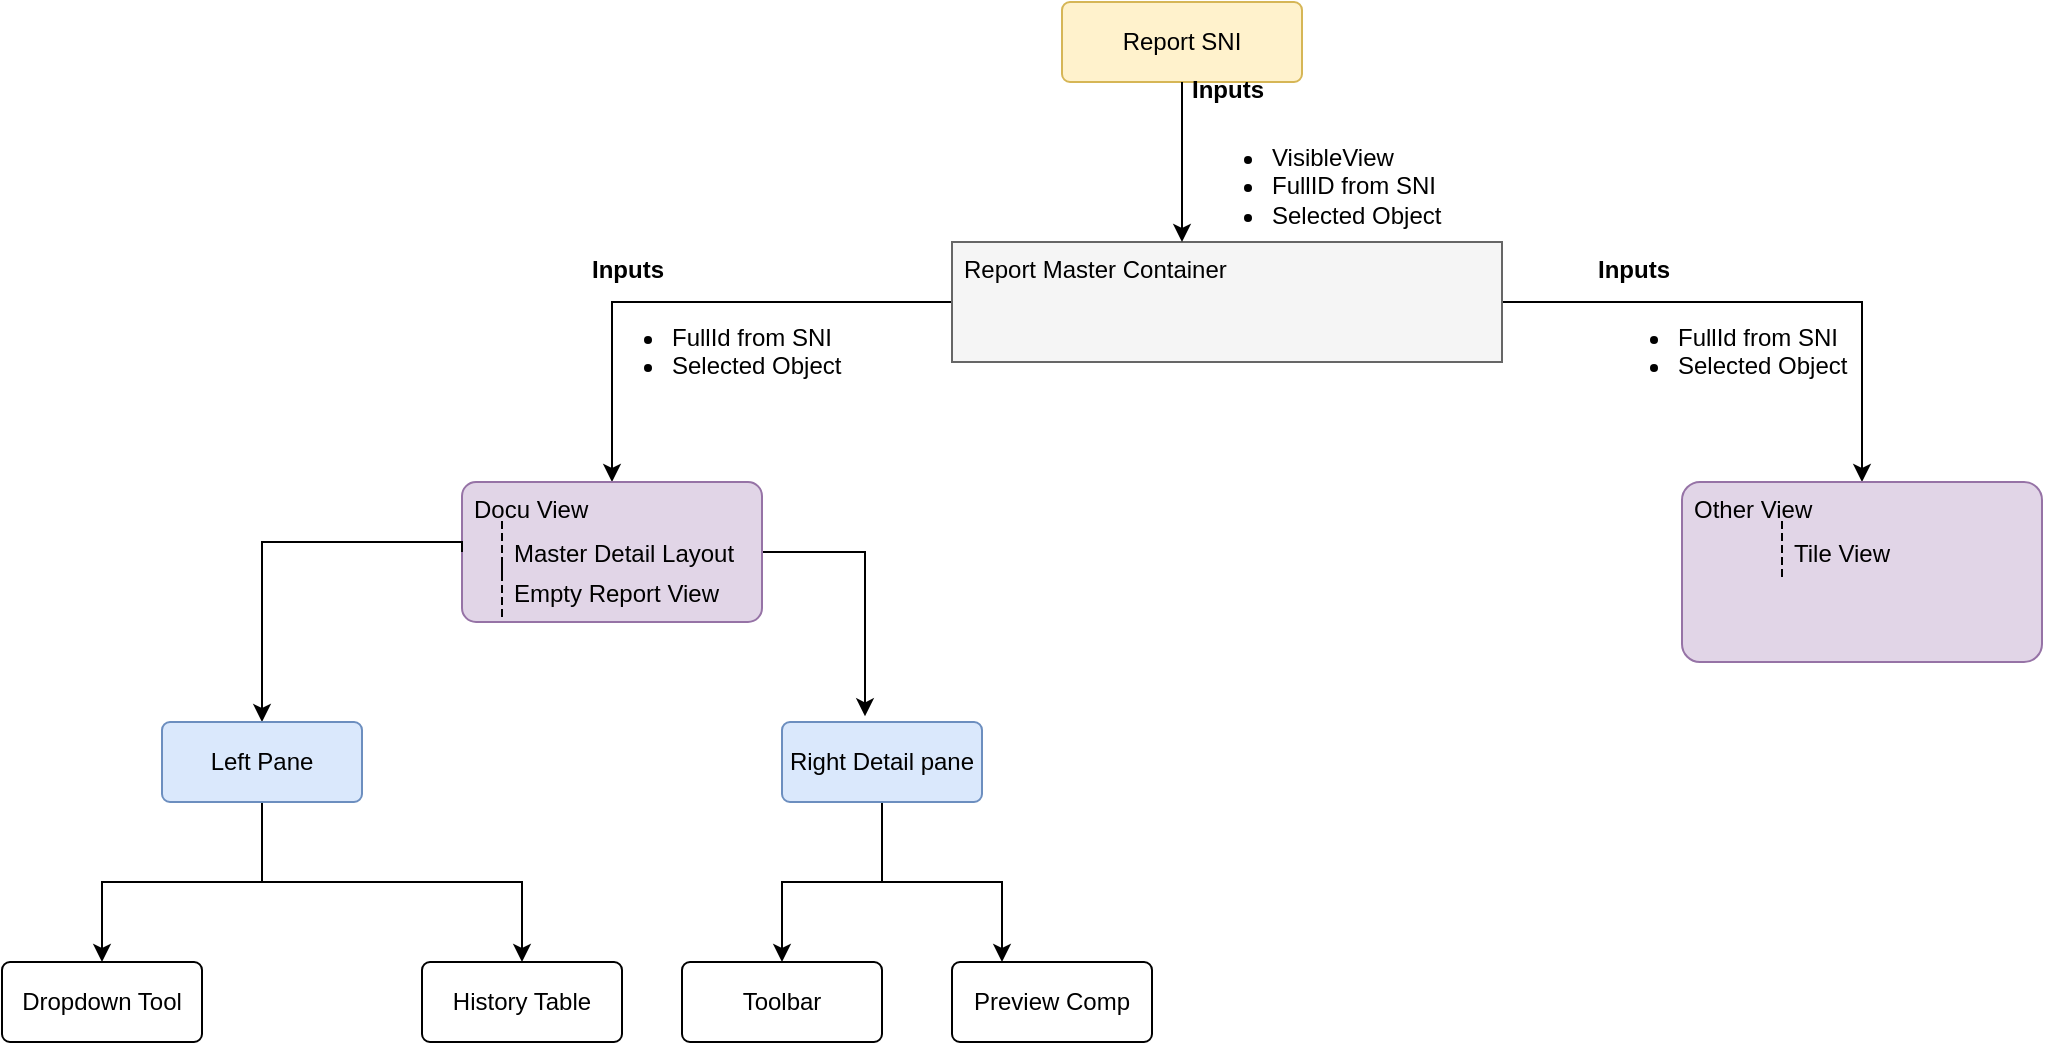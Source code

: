 <mxfile version="18.0.4" type="device" pages="4"><diagram id="CM3DtAsVutFc6h6Cy6Cm" name="ReportViewer"><mxGraphModel dx="2130" dy="625" grid="1" gridSize="10" guides="1" tooltips="1" connect="1" arrows="1" fold="1" page="1" pageScale="1" pageWidth="850" pageHeight="1100" math="0" shadow="0"><root><mxCell id="0"/><mxCell id="1" parent="0"/><mxCell id="-RztlH06AgpvRwW1JHgF-2" value="Report SNI" style="rounded=1;arcSize=10;whiteSpace=wrap;html=1;align=center;fillColor=#fff2cc;strokeColor=#d6b656;" parent="1" vertex="1"><mxGeometry x="-30" y="10" width="120" height="40" as="geometry"/></mxCell><mxCell id="-RztlH06AgpvRwW1JHgF-29" value="" style="edgeStyle=orthogonalEdgeStyle;rounded=0;orthogonalLoop=1;jettySize=auto;html=1;" parent="1" source="-RztlH06AgpvRwW1JHgF-3" target="-RztlH06AgpvRwW1JHgF-7" edge="1"><mxGeometry relative="1" as="geometry"><mxPoint x="52.5" y="270" as="targetPoint"/></mxGeometry></mxCell><mxCell id="-RztlH06AgpvRwW1JHgF-30" style="edgeStyle=orthogonalEdgeStyle;rounded=0;orthogonalLoop=1;jettySize=auto;html=1;entryX=0.5;entryY=0;entryDx=0;entryDy=0;" parent="1" source="-RztlH06AgpvRwW1JHgF-3" target="-RztlH06AgpvRwW1JHgF-17" edge="1"><mxGeometry relative="1" as="geometry"/></mxCell><mxCell id="-RztlH06AgpvRwW1JHgF-3" value="" style="whiteSpace=wrap;html=1;align=left;fillColor=#f5f5f5;fontColor=#333333;strokeColor=#666666;" parent="1" vertex="1"><mxGeometry x="-85" y="130" width="275" height="60" as="geometry"/></mxCell><mxCell id="-RztlH06AgpvRwW1JHgF-4" value="Report Master Container" style="text;strokeColor=none;fillColor=none;spacingLeft=4;spacingRight=4;overflow=hidden;rotatable=0;points=[[0,0.5],[1,0.5]];portConstraint=eastwest;fontSize=12;" parent="1" vertex="1"><mxGeometry x="-85" y="130" width="145" height="30" as="geometry"/></mxCell><mxCell id="-RztlH06AgpvRwW1JHgF-32" style="edgeStyle=orthogonalEdgeStyle;rounded=0;orthogonalLoop=1;jettySize=auto;html=1;entryX=0.415;entryY=-0.071;entryDx=0;entryDy=0;entryPerimeter=0;" parent="1" source="-RztlH06AgpvRwW1JHgF-7" target="-RztlH06AgpvRwW1JHgF-12" edge="1"><mxGeometry relative="1" as="geometry"/></mxCell><mxCell id="-RztlH06AgpvRwW1JHgF-7" value="" style="rounded=1;arcSize=10;whiteSpace=wrap;html=1;align=center;fillColor=#e1d5e7;strokeColor=#9673a6;" parent="1" vertex="1"><mxGeometry x="-330" y="250" width="150" height="70" as="geometry"/></mxCell><mxCell id="-RztlH06AgpvRwW1JHgF-31" style="edgeStyle=orthogonalEdgeStyle;rounded=0;orthogonalLoop=1;jettySize=auto;html=1;entryX=0.5;entryY=0;entryDx=0;entryDy=0;" parent="1" target="-RztlH06AgpvRwW1JHgF-11" edge="1"><mxGeometry relative="1" as="geometry"><mxPoint x="-330" y="285" as="sourcePoint"/><Array as="points"><mxPoint x="-330" y="280"/><mxPoint x="-430" y="280"/></Array></mxGeometry></mxCell><mxCell id="-RztlH06AgpvRwW1JHgF-8" value="Master Detail Layout" style="shape=partialRectangle;fillColor=none;align=left;verticalAlign=middle;strokeColor=none;spacingLeft=34;rotatable=0;points=[[0,0.5],[1,0.5]];portConstraint=eastwest;dropTarget=0;" parent="1" vertex="1"><mxGeometry x="-340" y="270" width="90" height="30" as="geometry"/></mxCell><mxCell id="-RztlH06AgpvRwW1JHgF-9" value="" style="shape=partialRectangle;top=0;left=0;bottom=0;fillColor=none;stokeWidth=1;dashed=1;align=left;verticalAlign=middle;spacingLeft=4;spacingRight=4;overflow=hidden;rotatable=0;points=[];portConstraint=eastwest;part=1;" parent="-RztlH06AgpvRwW1JHgF-8" vertex="1" connectable="0"><mxGeometry width="30" height="30" as="geometry"/></mxCell><mxCell id="-RztlH06AgpvRwW1JHgF-10" value="Docu View" style="text;strokeColor=none;fillColor=none;spacingLeft=4;spacingRight=4;overflow=hidden;rotatable=0;points=[[0,0.5],[1,0.5]];portConstraint=eastwest;fontSize=12;" parent="1" vertex="1"><mxGeometry x="-330" y="250" width="80" height="30" as="geometry"/></mxCell><mxCell id="-RztlH06AgpvRwW1JHgF-35" value="" style="edgeStyle=orthogonalEdgeStyle;rounded=0;orthogonalLoop=1;jettySize=auto;html=1;" parent="1" source="-RztlH06AgpvRwW1JHgF-11" target="-RztlH06AgpvRwW1JHgF-13" edge="1"><mxGeometry relative="1" as="geometry"/></mxCell><mxCell id="-RztlH06AgpvRwW1JHgF-36" style="edgeStyle=orthogonalEdgeStyle;rounded=0;orthogonalLoop=1;jettySize=auto;html=1;entryX=0.5;entryY=0;entryDx=0;entryDy=0;" parent="1" target="-RztlH06AgpvRwW1JHgF-14" edge="1"><mxGeometry relative="1" as="geometry"><mxPoint x="-430" y="410" as="sourcePoint"/><Array as="points"><mxPoint x="-430" y="450"/><mxPoint x="-300" y="450"/></Array></mxGeometry></mxCell><mxCell id="-RztlH06AgpvRwW1JHgF-11" value="Left Pane" style="rounded=1;arcSize=10;whiteSpace=wrap;html=1;align=center;fillColor=#dae8fc;strokeColor=#6c8ebf;" parent="1" vertex="1"><mxGeometry x="-480" y="370" width="100" height="40" as="geometry"/></mxCell><mxCell id="-RztlH06AgpvRwW1JHgF-33" style="edgeStyle=orthogonalEdgeStyle;rounded=0;orthogonalLoop=1;jettySize=auto;html=1;entryX=0.5;entryY=0;entryDx=0;entryDy=0;" parent="1" source="-RztlH06AgpvRwW1JHgF-12" target="-RztlH06AgpvRwW1JHgF-15" edge="1"><mxGeometry relative="1" as="geometry"/></mxCell><mxCell id="-RztlH06AgpvRwW1JHgF-34" style="edgeStyle=orthogonalEdgeStyle;rounded=0;orthogonalLoop=1;jettySize=auto;html=1;entryX=0.25;entryY=0;entryDx=0;entryDy=0;" parent="1" source="-RztlH06AgpvRwW1JHgF-12" target="-RztlH06AgpvRwW1JHgF-16" edge="1"><mxGeometry relative="1" as="geometry"/></mxCell><mxCell id="-RztlH06AgpvRwW1JHgF-12" value="Right Detail pane" style="rounded=1;arcSize=10;whiteSpace=wrap;html=1;align=center;fillColor=#dae8fc;strokeColor=#6c8ebf;" parent="1" vertex="1"><mxGeometry x="-170" y="370" width="100" height="40" as="geometry"/></mxCell><mxCell id="-RztlH06AgpvRwW1JHgF-13" value="Dropdown Tool" style="rounded=1;arcSize=10;whiteSpace=wrap;html=1;align=center;" parent="1" vertex="1"><mxGeometry x="-560" y="490" width="100" height="40" as="geometry"/></mxCell><mxCell id="-RztlH06AgpvRwW1JHgF-14" value="History Table" style="rounded=1;arcSize=10;whiteSpace=wrap;html=1;align=center;" parent="1" vertex="1"><mxGeometry x="-350" y="490" width="100" height="40" as="geometry"/></mxCell><mxCell id="-RztlH06AgpvRwW1JHgF-15" value="Toolbar" style="rounded=1;arcSize=10;whiteSpace=wrap;html=1;align=center;" parent="1" vertex="1"><mxGeometry x="-220" y="490" width="100" height="40" as="geometry"/></mxCell><mxCell id="-RztlH06AgpvRwW1JHgF-16" value="Preview Comp" style="rounded=1;arcSize=10;whiteSpace=wrap;html=1;align=center;" parent="1" vertex="1"><mxGeometry x="-85" y="490" width="100" height="40" as="geometry"/></mxCell><mxCell id="-RztlH06AgpvRwW1JHgF-17" value="" style="rounded=1;arcSize=10;whiteSpace=wrap;html=1;align=center;fillColor=#e1d5e7;strokeColor=#9673a6;" parent="1" vertex="1"><mxGeometry x="280" y="250" width="180" height="90" as="geometry"/></mxCell><mxCell id="-RztlH06AgpvRwW1JHgF-20" value="Tile View" style="shape=partialRectangle;fillColor=none;align=left;verticalAlign=middle;strokeColor=none;spacingLeft=34;rotatable=0;points=[[0,0.5],[1,0.5]];portConstraint=eastwest;dropTarget=0;" parent="1" vertex="1"><mxGeometry x="300" y="270" width="90" height="30" as="geometry"/></mxCell><mxCell id="-RztlH06AgpvRwW1JHgF-21" value="" style="shape=partialRectangle;top=0;left=0;bottom=0;fillColor=none;stokeWidth=1;dashed=1;align=left;verticalAlign=middle;spacingLeft=4;spacingRight=4;overflow=hidden;rotatable=0;points=[];portConstraint=eastwest;part=1;" parent="-RztlH06AgpvRwW1JHgF-20" vertex="1" connectable="0"><mxGeometry width="30" height="30" as="geometry"/></mxCell><mxCell id="-RztlH06AgpvRwW1JHgF-22" value="Empty Report View" style="shape=partialRectangle;fillColor=none;align=left;verticalAlign=middle;strokeColor=none;spacingLeft=34;rotatable=0;points=[[0,0.5],[1,0.5]];portConstraint=eastwest;dropTarget=0;" parent="1" vertex="1"><mxGeometry x="-340" y="290" width="90" height="30" as="geometry"/></mxCell><mxCell id="-RztlH06AgpvRwW1JHgF-23" value="" style="shape=partialRectangle;top=0;left=0;bottom=0;fillColor=none;stokeWidth=1;dashed=1;align=left;verticalAlign=middle;spacingLeft=4;spacingRight=4;overflow=hidden;rotatable=0;points=[];portConstraint=eastwest;part=1;" parent="-RztlH06AgpvRwW1JHgF-22" vertex="1" connectable="0"><mxGeometry width="30" height="30" as="geometry"/></mxCell><mxCell id="-RztlH06AgpvRwW1JHgF-24" value="Other View" style="text;strokeColor=none;fillColor=none;spacingLeft=4;spacingRight=4;overflow=hidden;rotatable=0;points=[[0,0.5],[1,0.5]];portConstraint=eastwest;fontSize=12;" parent="1" vertex="1"><mxGeometry x="280" y="250" width="80" height="30" as="geometry"/></mxCell><mxCell id="-RztlH06AgpvRwW1JHgF-25" value="" style="endArrow=classic;html=1;rounded=0;exitX=0.5;exitY=1;exitDx=0;exitDy=0;" parent="1" source="-RztlH06AgpvRwW1JHgF-2" edge="1"><mxGeometry width="50" height="50" relative="1" as="geometry"><mxPoint x="40" y="280" as="sourcePoint"/><mxPoint x="30" y="130" as="targetPoint"/></mxGeometry></mxCell><mxCell id="KYyvasNoC4aO1lqfeyYI-1" value="&lt;h1&gt;&lt;font style=&quot;font-size: 12px&quot;&gt;Inputs&lt;/font&gt;&lt;/h1&gt;&lt;p&gt;&lt;/p&gt;&lt;ul&gt;&lt;li&gt;&lt;font style=&quot;font-size: 12px&quot;&gt;FullId from SNI&lt;/font&gt;&lt;/li&gt;&lt;li&gt;&lt;font style=&quot;font-size: 12px&quot;&gt;Selected Object&lt;/font&gt;&lt;/li&gt;&lt;/ul&gt;&lt;p&gt;&lt;/p&gt;" style="text;html=1;strokeColor=none;fillColor=none;spacing=5;spacingTop=-20;whiteSpace=wrap;overflow=hidden;rounded=0;" parent="1" vertex="1"><mxGeometry x="232.5" y="120" width="175" height="80" as="geometry"/></mxCell><mxCell id="KYyvasNoC4aO1lqfeyYI-2" value="&lt;h1&gt;&lt;font style=&quot;font-size: 12px&quot;&gt;Inputs&lt;/font&gt;&lt;/h1&gt;&lt;p&gt;&lt;/p&gt;&lt;ul&gt;&lt;li&gt;VisibleView&lt;/li&gt;&lt;li&gt;FullID from SNI&lt;/li&gt;&lt;li&gt;&lt;font style=&quot;font-size: 12px&quot;&gt;Selected Object&lt;/font&gt;&lt;/li&gt;&lt;/ul&gt;&lt;p&gt;&lt;/p&gt;" style="text;html=1;strokeColor=none;fillColor=none;spacing=5;spacingTop=-20;whiteSpace=wrap;overflow=hidden;rounded=0;" parent="1" vertex="1"><mxGeometry x="30" y="30" width="170" height="110" as="geometry"/></mxCell><mxCell id="KYyvasNoC4aO1lqfeyYI-3" value="&lt;h1&gt;&lt;font style=&quot;font-size: 12px&quot;&gt;Inputs&lt;/font&gt;&lt;/h1&gt;&lt;p&gt;&lt;/p&gt;&lt;ul&gt;&lt;li&gt;&lt;font style=&quot;font-size: 12px&quot;&gt;FullId from SNI&lt;/font&gt;&lt;/li&gt;&lt;li&gt;&lt;font style=&quot;font-size: 12px&quot;&gt;Selected Object&lt;/font&gt;&lt;/li&gt;&lt;/ul&gt;&lt;p&gt;&lt;/p&gt;" style="text;html=1;strokeColor=none;fillColor=none;spacing=5;spacingTop=-20;whiteSpace=wrap;overflow=hidden;rounded=0;" parent="1" vertex="1"><mxGeometry x="-270" y="120" width="175" height="80" as="geometry"/></mxCell></root></mxGraphModel></diagram><diagram id="NtsYjaGJoxlNW6HMteC_" name="ClassDiagrams"><mxGraphModel dx="1280" dy="625" grid="1" gridSize="10" guides="1" tooltips="1" connect="1" arrows="1" fold="1" page="1" pageScale="1" pageWidth="850" pageHeight="1100" math="0" shadow="0"><root><mxCell id="0"/><mxCell id="1" parent="0"/><mxCell id="6PNHAjvzf77EVVrpmqC6-1" value="ReportSNI" style="swimlane;fontStyle=1;align=center;verticalAlign=top;childLayout=stackLayout;horizontal=1;startSize=26;horizontalStack=0;resizeParent=1;resizeParentMax=0;resizeLast=0;collapsible=1;marginBottom=0;" parent="1" vertex="1"><mxGeometry x="10" y="30" width="390" height="200" as="geometry"><mxRectangle x="10" y="30" width="90" height="26" as="alternateBounds"/></mxGeometry></mxCell><mxCell id="_wXNHLL4n6p9E743b7Cp-2" value="+ visibleView: enum&#10;+ selectedObject: BrowserObject&#10;+ isReportDefault:boolean&#10;+ reportDefinitionId: string&#10;" style="text;strokeColor=none;fillColor=none;align=left;verticalAlign=top;spacingLeft=4;spacingRight=4;overflow=hidden;rotatable=0;points=[[0,0.5],[1,0.5]];portConstraint=eastwest;" parent="6PNHAjvzf77EVVrpmqC6-1" vertex="1"><mxGeometry y="26" width="390" height="104" as="geometry"/></mxCell><mxCell id="6PNHAjvzf77EVVrpmqC6-3" value="" style="line;strokeWidth=1;fillColor=none;align=left;verticalAlign=middle;spacingTop=-1;spacingLeft=3;spacingRight=3;rotatable=0;labelPosition=right;points=[];portConstraint=eastwest;" parent="6PNHAjvzf77EVVrpmqC6-1" vertex="1"><mxGeometry y="130" width="390" height="10" as="geometry"/></mxCell><mxCell id="6PNHAjvzf77EVVrpmqC6-4" value="+ private createTiles(message: any)&#10;+ private processRequest(messageData: GmsMessageData)&#10;+ &#10;" style="text;strokeColor=none;fillColor=none;align=left;verticalAlign=top;spacingLeft=4;spacingRight=4;overflow=hidden;rotatable=0;points=[[0,0.5],[1,0.5]];portConstraint=eastwest;" parent="6PNHAjvzf77EVVrpmqC6-1" vertex="1"><mxGeometry y="140" width="390" height="60" as="geometry"/></mxCell><mxCell id="6PNHAjvzf77EVVrpmqC6-5" value="ReportContainer" style="swimlane;fontStyle=1;align=center;verticalAlign=top;childLayout=stackLayout;horizontal=1;startSize=26;horizontalStack=0;resizeParent=1;resizeParentMax=0;resizeLast=0;collapsible=1;marginBottom=0;" parent="1" vertex="1"><mxGeometry x="470" y="30" width="370" height="168" as="geometry"/></mxCell><mxCell id="6PNHAjvzf77EVVrpmqC6-6" value="+ visibleView: enum&#10;+ selectedObject: BrowserObject&#10;+ tileView: boolean&#10;+ storeObject: StateData&#10;&#10;&#10;" style="text;strokeColor=none;fillColor=none;align=left;verticalAlign=top;spacingLeft=4;spacingRight=4;overflow=hidden;rotatable=0;points=[[0,0.5],[1,0.5]];portConstraint=eastwest;" parent="6PNHAjvzf77EVVrpmqC6-5" vertex="1"><mxGeometry y="26" width="370" height="74" as="geometry"/></mxCell><mxCell id="6PNHAjvzf77EVVrpmqC6-7" value="" style="line;strokeWidth=1;fillColor=none;align=left;verticalAlign=middle;spacingTop=-1;spacingLeft=3;spacingRight=3;rotatable=0;labelPosition=right;points=[];portConstraint=eastwest;" parent="6PNHAjvzf77EVVrpmqC6-5" vertex="1"><mxGeometry y="100" width="370" height="8" as="geometry"/></mxCell><mxCell id="6PNHAjvzf77EVVrpmqC6-8" value="+ method(type): type" style="text;strokeColor=none;fillColor=none;align=left;verticalAlign=top;spacingLeft=4;spacingRight=4;overflow=hidden;rotatable=0;points=[[0,0.5],[1,0.5]];portConstraint=eastwest;" parent="6PNHAjvzf77EVVrpmqC6-5" vertex="1"><mxGeometry y="108" width="370" height="60" as="geometry"/></mxCell><mxCell id="Khi1v4aAjuEo-I3974IV-1" value="DocumentView" style="swimlane;fontStyle=1;align=center;verticalAlign=top;childLayout=stackLayout;horizontal=1;startSize=26;horizontalStack=0;resizeParent=1;resizeParentMax=0;resizeLast=0;collapsible=1;marginBottom=0;" parent="1" vertex="1"><mxGeometry x="9" y="260" width="370" height="168" as="geometry"/></mxCell><mxCell id="Khi1v4aAjuEo-I3974IV-2" value="+ visibleView: enum&#10;+ selectedObject: BrowserObject&#10;+ storeObject:StateData" style="text;strokeColor=none;fillColor=none;align=left;verticalAlign=top;spacingLeft=4;spacingRight=4;overflow=hidden;rotatable=0;points=[[0,0.5],[1,0.5]];portConstraint=eastwest;" parent="Khi1v4aAjuEo-I3974IV-1" vertex="1"><mxGeometry y="26" width="370" height="74" as="geometry"/></mxCell><mxCell id="Khi1v4aAjuEo-I3974IV-3" value="" style="line;strokeWidth=1;fillColor=none;align=left;verticalAlign=middle;spacingTop=-1;spacingLeft=3;spacingRight=3;rotatable=0;labelPosition=right;points=[];portConstraint=eastwest;" parent="Khi1v4aAjuEo-I3974IV-1" vertex="1"><mxGeometry y="100" width="370" height="8" as="geometry"/></mxCell><mxCell id="Khi1v4aAjuEo-I3974IV-4" value="+  public onPdfLoad(): void&#10;+ public updateZoomFactor(zoom: number): void" style="text;strokeColor=none;fillColor=none;align=left;verticalAlign=top;spacingLeft=4;spacingRight=4;overflow=hidden;rotatable=0;points=[[0,0.5],[1,0.5]];portConstraint=eastwest;" parent="Khi1v4aAjuEo-I3974IV-1" vertex="1"><mxGeometry y="108" width="370" height="60" as="geometry"/></mxCell><mxCell id="Khi1v4aAjuEo-I3974IV-5" value="OtherView" style="swimlane;fontStyle=1;align=center;verticalAlign=top;childLayout=stackLayout;horizontal=1;startSize=26;horizontalStack=0;resizeParent=1;resizeParentMax=0;resizeLast=0;collapsible=1;marginBottom=0;" parent="1" vertex="1"><mxGeometry x="440" y="260" width="370" height="168" as="geometry"/></mxCell><mxCell id="Khi1v4aAjuEo-I3974IV-6" value="+ visibleView: enum&#10;+ selectedObject: BrowserObject&#10;+ " style="text;strokeColor=none;fillColor=none;align=left;verticalAlign=top;spacingLeft=4;spacingRight=4;overflow=hidden;rotatable=0;points=[[0,0.5],[1,0.5]];portConstraint=eastwest;" parent="Khi1v4aAjuEo-I3974IV-5" vertex="1"><mxGeometry y="26" width="370" height="74" as="geometry"/></mxCell><mxCell id="Khi1v4aAjuEo-I3974IV-7" value="" style="line;strokeWidth=1;fillColor=none;align=left;verticalAlign=middle;spacingTop=-1;spacingLeft=3;spacingRight=3;rotatable=0;labelPosition=right;points=[];portConstraint=eastwest;" parent="Khi1v4aAjuEo-I3974IV-5" vertex="1"><mxGeometry y="100" width="370" height="8" as="geometry"/></mxCell><mxCell id="Khi1v4aAjuEo-I3974IV-8" value="+ method(type): type" style="text;strokeColor=none;fillColor=none;align=left;verticalAlign=top;spacingLeft=4;spacingRight=4;overflow=hidden;rotatable=0;points=[[0,0.5],[1,0.5]];portConstraint=eastwest;" parent="Khi1v4aAjuEo-I3974IV-5" vertex="1"><mxGeometry y="108" width="370" height="60" as="geometry"/></mxCell></root></mxGraphModel></diagram><diagram id="Z6wKaGObaK0jQ0AqTMBO" name="Object Models"><mxGraphModel dx="1280" dy="625" grid="1" gridSize="10" guides="1" tooltips="1" connect="1" arrows="1" fold="1" page="1" pageScale="1" pageWidth="850" pageHeight="1100" math="0" shadow="0"><root><mxCell id="0"/><mxCell id="1" parent="0"/><mxCell id="jV6kHgFmYoZBYwC0cF08-5" value="StateData = ReportStoredObject" style="swimlane;fontStyle=1;align=center;verticalAlign=top;childLayout=stackLayout;horizontal=1;startSize=26;horizontalStack=0;resizeParent=1;resizeParentMax=0;resizeLast=0;collapsible=1;marginBottom=0;" parent="1" vertex="1"><mxGeometry x="40" y="40" width="310" height="218" as="geometry"/></mxCell><mxCell id="jV6kHgFmYoZBYwC0cF08-6" value="+ path: string;&#10;+ index: number;&#10;+ lastShownDocumentData: ReportDocumentData;&#10;+ scrollTop: number;&#10;+ scrollLeft: number;&#10;+ skip: number; // the skip for tiles view.&#10;+ tilesScrollTop: number;&#10;+ zoomFactor: number;&#10;+ zoomSetting: number | string | undefined;&#10;+ page: number;&#10;+ searchString: string;&#10;+ designation: string;" style="text;strokeColor=none;fillColor=none;align=left;verticalAlign=top;spacingLeft=4;spacingRight=4;overflow=hidden;rotatable=0;points=[[0,0.5],[1,0.5]];portConstraint=eastwest;" parent="jV6kHgFmYoZBYwC0cF08-5" vertex="1"><mxGeometry y="26" width="310" height="184" as="geometry"/></mxCell><mxCell id="jV6kHgFmYoZBYwC0cF08-7" value="" style="line;strokeWidth=1;fillColor=none;align=left;verticalAlign=middle;spacingTop=-1;spacingLeft=3;spacingRight=3;rotatable=0;labelPosition=right;points=[];portConstraint=eastwest;" parent="jV6kHgFmYoZBYwC0cF08-5" vertex="1"><mxGeometry y="210" width="310" height="8" as="geometry"/></mxCell><mxCell id="jV6kHgFmYoZBYwC0cF08-9" value="DocumentInfo = DocumentInfo" style="swimlane;fontStyle=1;align=center;verticalAlign=top;childLayout=stackLayout;horizontal=1;startSize=26;horizontalStack=0;resizeParent=1;resizeParentMax=0;resizeLast=0;collapsible=1;marginBottom=0;" parent="1" vertex="1"><mxGeometry x="400" y="40" width="420" height="138" as="geometry"/></mxCell><mxCell id="jV6kHgFmYoZBYwC0cF08-10" value="+ objectId: string;&#10;+ propertyIndex: string;&#10;+ propertyName: string;&#10;+ collectorObjectOrPropertyId: string;&#10;+ trendseriesId: string;&#10;+ trendedPropertyIdentifier: string;" style="text;strokeColor=none;fillColor=none;align=left;verticalAlign=top;spacingLeft=4;spacingRight=4;overflow=hidden;rotatable=0;points=[[0,0.5],[1,0.5]];portConstraint=eastwest;" parent="jV6kHgFmYoZBYwC0cF08-9" vertex="1"><mxGeometry y="26" width="420" height="104" as="geometry"/></mxCell><mxCell id="jV6kHgFmYoZBYwC0cF08-11" value="" style="line;strokeWidth=1;fillColor=none;align=left;verticalAlign=middle;spacingTop=-1;spacingLeft=3;spacingRight=3;rotatable=0;labelPosition=right;points=[];portConstraint=eastwest;" parent="jV6kHgFmYoZBYwC0cF08-9" vertex="1"><mxGeometry y="130" width="420" height="8" as="geometry"/></mxCell><mxCell id="jV6kHgFmYoZBYwC0cF08-13" value="TileObject = TileObject" style="swimlane;fontStyle=1;align=center;verticalAlign=top;childLayout=stackLayout;horizontal=1;startSize=26;horizontalStack=0;resizeParent=1;resizeParentMax=0;resizeLast=0;collapsible=1;marginBottom=0;" parent="1" vertex="1"><mxGeometry x="40" y="350" width="310" height="240" as="geometry"/></mxCell><mxCell id="jV6kHgFmYoZBYwC0cF08-14" value="+ Attributes: ObjectAttributes;&#10;+ Descriptor: string;&#10;+ Designation: string;&#10;+ HasChild: boolean;&#10;+ Name: string;&#10;+ Location: string;&#10;+ ObjectId: string;&#10;+ SystemId: number;&#10;+ ViewId: number;&#10;+ ViewType: number;" style="text;strokeColor=none;fillColor=none;align=left;verticalAlign=top;spacingLeft=4;spacingRight=4;overflow=hidden;rotatable=0;points=[[0,0.5],[1,0.5]];portConstraint=eastwest;" parent="jV6kHgFmYoZBYwC0cF08-13" vertex="1"><mxGeometry y="26" width="310" height="154" as="geometry"/></mxCell><mxCell id="jV6kHgFmYoZBYwC0cF08-15" value="" style="line;strokeWidth=1;fillColor=none;align=left;verticalAlign=middle;spacingTop=-1;spacingLeft=3;spacingRight=3;rotatable=0;labelPosition=right;points=[];portConstraint=eastwest;" parent="jV6kHgFmYoZBYwC0cF08-13" vertex="1"><mxGeometry y="180" width="310" height="8" as="geometry"/></mxCell><mxCell id="jV6kHgFmYoZBYwC0cF08-16" value="+ method(type): type" style="text;strokeColor=none;fillColor=none;align=left;verticalAlign=top;spacingLeft=4;spacingRight=4;overflow=hidden;rotatable=0;points=[[0,0.5],[1,0.5]];portConstraint=eastwest;" parent="jV6kHgFmYoZBYwC0cF08-13" vertex="1"><mxGeometry y="188" width="310" height="52" as="geometry"/></mxCell><mxCell id="_mhITUVm0MAhr7e9SDJA-1" value="ReportDataVM" style="swimlane;fontStyle=1;align=center;verticalAlign=top;childLayout=stackLayout;horizontal=1;startSize=26;horizontalStack=0;resizeParent=1;resizeParentMax=0;resizeLast=0;collapsible=1;marginBottom=0;" parent="1" vertex="1"><mxGeometry x="400" y="240" width="410" height="160" as="geometry"/></mxCell><mxCell id="_mhITUVm0MAhr7e9SDJA-2" value="+ ReportHistoryData[]&#10;+ ReportDocumentData[]&#10;+ ReportExecutionStatus&#10;+ ReportStoredObject" style="text;strokeColor=none;fillColor=none;align=left;verticalAlign=top;spacingLeft=4;spacingRight=4;overflow=hidden;rotatable=0;points=[[0,0.5],[1,0.5]];portConstraint=eastwest;fontStyle=0" parent="_mhITUVm0MAhr7e9SDJA-1" vertex="1"><mxGeometry y="26" width="410" height="74" as="geometry"/></mxCell><mxCell id="_mhITUVm0MAhr7e9SDJA-3" value="" style="line;strokeWidth=1;fillColor=none;align=left;verticalAlign=middle;spacingTop=-1;spacingLeft=3;spacingRight=3;rotatable=0;labelPosition=right;points=[];portConstraint=eastwest;" parent="_mhITUVm0MAhr7e9SDJA-1" vertex="1"><mxGeometry y="100" width="410" height="8" as="geometry"/></mxCell><mxCell id="_mhITUVm0MAhr7e9SDJA-4" value="+ method(type): type" style="text;strokeColor=none;fillColor=none;align=left;verticalAlign=top;spacingLeft=4;spacingRight=4;overflow=hidden;rotatable=0;points=[[0,0.5],[1,0.5]];portConstraint=eastwest;" parent="_mhITUVm0MAhr7e9SDJA-1" vertex="1"><mxGeometry y="108" width="410" height="52" as="geometry"/></mxCell><mxCell id="_mhITUVm0MAhr7e9SDJA-5" value="TranslatableStrings" style="swimlane;fontStyle=1;align=center;verticalAlign=top;childLayout=stackLayout;horizontal=1;startSize=26;horizontalStack=0;resizeParent=1;resizeParentMax=0;resizeLast=0;collapsible=1;marginBottom=0;" parent="1" vertex="1"><mxGeometry x="400" y="440" width="670" height="570" as="geometry"/></mxCell><mxCell id="_mhITUVm0MAhr7e9SDJA-6" value="+ snapinTitle: strings['SNAPIN-TITLE'],&#10;+ newTabButton: strings['NEW-TAB-BUTTON'],&#10;+ emptyTitleFile: strings['EMPTY-TITLE-FILE'],&#10;+ emptyContentFile: strings['EMPTY-CONTENT-FILE'],&#10;+ runInContextOf: strings['RUN_IN_CONTEXT_OF'],&#10;+ reportDefault: strings['REPORT_DEFAULT'],&#10;+ historyTitle: strings['HISTORY_TITLE'],&#10;+ reportGeneratePdf: strings['REPORT_GENERATE.PDF'],&#10;+ reportGenerateExcel: strings['REPORT_GENERATE.EXCEL'],&#10;+ reportGenerateBoth: strings['REPORT_GENERATE.BOTH'],&#10;+ fileFormatPdf: strings['FILE_FORMAT.PDF'],&#10;+ fileFormatExcel: strings['FILE_FORMAT.XLSX'],&#10;+ btnGenerate: strings['BTN.GENERATE'],&#10;+ btnDownload: strings['BTN.DOWNLOAD'],&#10;+ btnPreview: strings['BTN.PREVIEW'],&#10;+ btnDelete: strings['BTN.DELETE'],&#10;+ btnCancel: strings['BTN.CANCEL'],&#10;+ badgeGenerating: strings['BADGE.GENERATING'],&#10;+ badgeCancelling: strings['BADGE.CANCELLING'],&#10;+ badgeCancelled: strings['BADGE.CANCELLED'],&#10;+ badgeDiscarded: strings['BADGE.DISCARDED'],&#10;+ badgeFailed: strings['BADGE.FAILED'],&#10;+ allPages: strings['ALL_PAGES'],&#10;+ excelFile: strings['EXCEL_FILE'],&#10;+ multiSelection: strings['MULTI_SELECTION'],&#10;+ noPreviewAvailable: strings['NO_PREVIEW_AVAILABLE'],&#10;+ noPreviewAvailableFor: strings['NO_PREVIEW_AVAILABLE_FOR'],&#10;+ deleteDialogHeading: strings['DELETE.DIALOG_HEADING'],&#10;+ deleteMessage: strings['DELETE.MESSAGE'],&#10;+ deleteMessageSelected: strings['DELETE.MESSAGE_SELECTED'],&#10;+ errorSearchProhibitedCharExists: strings['ERROR_MESSAGES.SEARCH_PROHIBITED_CHARACTER_EXISTS'],&#10;+ errorReportMgrNotAvailable: strings['ERROR_MESSAGES.REPORT_MANAGER_NOT_AVAILABLE'],&#10;+ errorReportMgrConnected: strings['ERROR_MESSAGES.REPORT_MANAGER_CONNECTED']" style="text;strokeColor=none;fillColor=none;align=left;verticalAlign=top;spacingLeft=4;spacingRight=4;overflow=hidden;rotatable=0;points=[[0,0.5],[1,0.5]];portConstraint=eastwest;" parent="_mhITUVm0MAhr7e9SDJA-5" vertex="1"><mxGeometry y="26" width="670" height="484" as="geometry"/></mxCell><mxCell id="_mhITUVm0MAhr7e9SDJA-7" value="" style="line;strokeWidth=1;fillColor=none;align=left;verticalAlign=middle;spacingTop=-1;spacingLeft=3;spacingRight=3;rotatable=0;labelPosition=right;points=[];portConstraint=eastwest;" parent="_mhITUVm0MAhr7e9SDJA-5" vertex="1"><mxGeometry y="510" width="670" height="8" as="geometry"/></mxCell><mxCell id="_mhITUVm0MAhr7e9SDJA-8" value="+ method(type): type" style="text;strokeColor=none;fillColor=none;align=left;verticalAlign=top;spacingLeft=4;spacingRight=4;overflow=hidden;rotatable=0;points=[[0,0.5],[1,0.5]];portConstraint=eastwest;" parent="_mhITUVm0MAhr7e9SDJA-5" vertex="1"><mxGeometry y="518" width="670" height="52" as="geometry"/></mxCell></root></mxGraphModel></diagram><diagram id="RH7UxYO7AaE6bE0WZYVi" name="RelationshipDiagram"><mxGraphModel dx="5357" dy="1786" grid="1" gridSize="10" guides="1" tooltips="1" connect="1" arrows="1" fold="1" page="1" pageScale="1" pageWidth="850" pageHeight="1100" math="0" shadow="0"><root><mxCell id="0"/><mxCell id="1" parent="0"/><mxCell id="YXOjfMRVgU_C0tTd4ZJz-1" value="" style="rounded=0;whiteSpace=wrap;html=1;labelBackgroundColor=#FFFFFF;fontSize=14;fontColor=#000000;strokeWidth=1;dashed=1;" parent="1" vertex="1"><mxGeometry x="-500" y="630" width="1310" height="816" as="geometry"/></mxCell><mxCell id="YXOjfMRVgU_C0tTd4ZJz-2" value="&lt;font style=&quot;font-size: 20px&quot;&gt;ReportsSNI&lt;/font&gt;" style="html=1;fillColor=#fff2cc;strokeColor=#d6b656;" parent="1" vertex="1"><mxGeometry x="-975" y="899.5" width="235" height="83" as="geometry"/></mxCell><mxCell id="hsyJqJ_SrRAhQpn84few-2" style="edgeStyle=orthogonalEdgeStyle;rounded=0;orthogonalLoop=1;jettySize=auto;html=1;" parent="1" source="YXOjfMRVgU_C0tTd4ZJz-3" target="hsyJqJ_SrRAhQpn84few-1" edge="1"><mxGeometry relative="1" as="geometry"/></mxCell><mxCell id="YXOjfMRVgU_C0tTd4ZJz-3" value="&lt;font style=&quot;font-size: 20px&quot;&gt;ReportPreviewContainer&lt;/font&gt;" style="html=1;fillColor=#dae8fc;gradientColor=#7ea6e0;strokeColor=#6c8ebf;" parent="1" vertex="1"><mxGeometry x="-255" y="870" width="270" height="140" as="geometry"/></mxCell><mxCell id="YXOjfMRVgU_C0tTd4ZJz-4" value="&lt;font style=&quot;font-size: 20px&quot;&gt;Tile View&lt;/font&gt;" style="html=1;fillColor=#f8cecc;gradientColor=#ea6b66;strokeColor=#b85450;" parent="1" vertex="1"><mxGeometry x="-970" y="1190" width="230" height="74" as="geometry"/></mxCell><mxCell id="YXOjfMRVgU_C0tTd4ZJz-5" value="&lt;font style=&quot;font-size: 20px&quot;&gt;EmptyReportView&lt;/font&gt;" style="html=1;fillColor=#f5f5f5;gradientColor=#b3b3b3;strokeColor=#666666;" parent="1" vertex="1"><mxGeometry x="-244" y="1296" width="240" height="114" as="geometry"/></mxCell><mxCell id="YXOjfMRVgU_C0tTd4ZJz-6" value="" style="html=1;" parent="1" vertex="1"><mxGeometry x="280" y="736" width="495" height="500" as="geometry"/></mxCell><mxCell id="YXOjfMRVgU_C0tTd4ZJz-7" value="" style="endArrow=open;html=1;endSize=12;startArrow=diamondThin;startSize=14;startFill=0;edgeStyle=orthogonalEdgeStyle;align=left;verticalAlign=bottom;rounded=0;" parent="1" edge="1"><mxGeometry x="-1" y="3" relative="1" as="geometry"><mxPoint x="15" y="939" as="sourcePoint"/><mxPoint x="280" y="939" as="targetPoint"/><Array as="points"><mxPoint x="255" y="939.89"/></Array></mxGeometry></mxCell><mxCell id="YXOjfMRVgU_C0tTd4ZJz-8" value="&lt;div style=&quot;font-family: &amp;#34;consolas&amp;#34; , &amp;#34;courier new&amp;#34; , monospace ; line-height: 19px&quot;&gt;&lt;span style=&quot;font-family: &amp;#34;helvetica&amp;#34;&quot;&gt;&lt;font style=&quot;font-size: 20px&quot;&gt;ReportViewerTilesService&lt;/font&gt;&lt;/span&gt;&lt;br&gt;&lt;/div&gt;" style="html=1;fillColor=#bac8d3;strokeColor=#23445d;" parent="1" vertex="1"><mxGeometry x="-1560" y="860" width="340" height="100" as="geometry"/></mxCell><mxCell id="YXOjfMRVgU_C0tTd4ZJz-9" value="&lt;div style=&quot;line-height: 19px ; font-size: 20px&quot;&gt;&lt;font face=&quot;helvetica&quot; style=&quot;font-size: 20px&quot;&gt;ReportViewerDataService&lt;/font&gt;&lt;/div&gt;&lt;div style=&quot;font-family: &amp;#34;consolas&amp;#34; , &amp;#34;courier new&amp;#34; , monospace ; line-height: 19px ; font-size: 20px&quot;&gt;&lt;span style=&quot;font-family: &amp;#34;helvetica&amp;#34;&quot;&gt;&lt;font style=&quot;font-size: 20px&quot;&gt;(HTTPService)&lt;/font&gt;&lt;/span&gt;&lt;/div&gt;" style="html=1;fillColor=#bac8d3;strokeColor=#23445d;" parent="1" vertex="1"><mxGeometry x="-1545" y="440" width="320" height="100" as="geometry"/></mxCell><mxCell id="YXOjfMRVgU_C0tTd4ZJz-10" value="" style="endArrow=open;html=1;endSize=12;startArrow=diamondThin;startSize=14;startFill=0;edgeStyle=orthogonalEdgeStyle;align=left;verticalAlign=bottom;rounded=0;fontColor=#000000;exitX=0.45;exitY=1.025;exitDx=0;exitDy=0;exitPerimeter=0;entryX=0.455;entryY=0.023;entryDx=0;entryDy=0;entryPerimeter=0;" parent="1" source="YXOjfMRVgU_C0tTd4ZJz-3" target="YXOjfMRVgU_C0tTd4ZJz-5" edge="1"><mxGeometry x="-1" y="3" relative="1" as="geometry"><mxPoint x="-85" y="1026" as="sourcePoint"/><mxPoint x="75" y="1026" as="targetPoint"/></mxGeometry></mxCell><mxCell id="Ol9tgPWzI99nr71Wq_qY-1" value="" style="edgeStyle=orthogonalEdgeStyle;rounded=0;orthogonalLoop=1;jettySize=auto;html=1;fontSize=30;fontColor=#EA6B66;" parent="1" source="YXOjfMRVgU_C0tTd4ZJz-11" target="YXOjfMRVgU_C0tTd4ZJz-12" edge="1"><mxGeometry relative="1" as="geometry"/></mxCell><mxCell id="YXOjfMRVgU_C0tTd4ZJz-11" value="PreviewMaster" style="text;align=center;fontStyle=1;verticalAlign=middle;spacingLeft=3;spacingRight=3;strokeColor=none;rotatable=0;points=[[0,0.5],[1,0.5]];portConstraint=eastwest;labelBackgroundColor=#FFFFFF;fontColor=#000000;fontSize=13;" parent="1" vertex="1"><mxGeometry x="315" y="746" width="80" height="26" as="geometry"/></mxCell><mxCell id="YXOjfMRVgU_C0tTd4ZJz-12" value="&lt;span style=&quot;color: rgba(0 , 0 , 0 , 0) ; font-family: monospace ; font-size: 0px ; background-color: rgb(248 , 249 , 250)&quot;&gt;%3CmxGraphModel%3E%3Croot%3E%3CmxCell%20id%3D%220%22%2F%3E%3CmxCell%20id%3D%221%22%20parent%3D%220%22%2F%3E%3CmxCell%20id%3D%222%22%20value%3D%22Dropdown%20Tool%22%20style%3D%22rounded%3D1%3BarcSize%3D10%3BwhiteSpace%3Dwrap%3Bhtml%3D1%3Balign%3Dcenter%3B%22%20vertex%3D%221%22%20parent%3D%221%22%3E%3CmxGeometry%20x%3D%22-560%22%20y%3D%22490%22%20width%3D%22100%22%20height%3D%2240%22%20as%3D%22geometry%22%2F%3E%3C%2FmxCell%3E%3C%2Froot%3E%3C%2FmxGraphModel%3E&lt;/span&gt;" style="html=1;labelBackgroundColor=#FFFFFF;fontColor=#000000;" parent="1" vertex="1"><mxGeometry x="325" y="786" width="200" height="410" as="geometry"/></mxCell><mxCell id="YXOjfMRVgU_C0tTd4ZJz-13" value="" style="html=1;labelBackgroundColor=#FFFFFF;fontColor=#000000;" parent="1" vertex="1"><mxGeometry x="555" y="786" width="200" height="410" as="geometry"/></mxCell><mxCell id="YXOjfMRVgU_C0tTd4ZJz-14" value="&lt;font style=&quot;font-size: 20px&quot;&gt;Dropdown Tool&lt;/font&gt;" style="rounded=1;arcSize=10;whiteSpace=wrap;html=1;align=center;fillColor=#fad9d5;strokeColor=#ae4132;" parent="1" vertex="1"><mxGeometry x="345" y="806" width="140" height="70" as="geometry"/></mxCell><mxCell id="YXOjfMRVgU_C0tTd4ZJz-15" value="&lt;font style=&quot;font-size: 20px&quot;&gt;HistoryDataTable&lt;/font&gt;" style="rounded=1;arcSize=10;whiteSpace=wrap;html=1;align=center;fillColor=#fad9d5;strokeColor=#ae4132;" parent="1" vertex="1"><mxGeometry x="338" y="986" width="175" height="130" as="geometry"/></mxCell><mxCell id="YXOjfMRVgU_C0tTd4ZJz-16" value="&lt;font style=&quot;font-size: 20px&quot;&gt;Toolbar&lt;/font&gt;" style="rounded=1;arcSize=10;whiteSpace=wrap;html=1;align=center;fillColor=#fad9d5;strokeColor=#ae4132;" parent="1" vertex="1"><mxGeometry x="580" y="809.5" width="140" height="70" as="geometry"/></mxCell><mxCell id="YXOjfMRVgU_C0tTd4ZJz-17" value="&lt;font style=&quot;font-size: 20px&quot;&gt;Preview&lt;/font&gt;" style="rounded=1;arcSize=10;whiteSpace=wrap;html=1;align=center;fillColor=#fad9d5;strokeColor=#ae4132;" parent="1" vertex="1"><mxGeometry x="585" y="986" width="140" height="130" as="geometry"/></mxCell><mxCell id="YXOjfMRVgU_C0tTd4ZJz-18" value="1" style="endArrow=open;html=1;endSize=12;startArrow=diamondThin;startSize=14;startFill=1;edgeStyle=orthogonalEdgeStyle;align=left;verticalAlign=bottom;rounded=0;fontColor=#000000;exitX=0.5;exitY=1;exitDx=0;exitDy=0;entryX=1;entryY=0.5;entryDx=0;entryDy=0;" parent="1" source="YXOjfMRVgU_C0tTd4ZJz-13" target="YXOjfMRVgU_C0tTd4ZJz-5" edge="1"><mxGeometry x="-1" y="3" relative="1" as="geometry"><mxPoint x="355" y="1026" as="sourcePoint"/><mxPoint x="515" y="1026" as="targetPoint"/></mxGeometry></mxCell><mxCell id="YXOjfMRVgU_C0tTd4ZJz-19" value="&lt;div style=&quot;font-family: &amp;#34;consolas&amp;#34; , &amp;#34;courier new&amp;#34; , monospace ; line-height: 19px ; font-size: 20px&quot;&gt;&lt;font style=&quot;font-size: 20px&quot;&gt;&lt;span style=&quot;font-family: &amp;#34;helvetica&amp;#34;&quot;&gt;ReportViewerServiceStorageService&lt;/span&gt;&lt;br&gt;&lt;/font&gt;&lt;/div&gt;&lt;div style=&quot;font-family: &amp;#34;consolas&amp;#34; , &amp;#34;courier new&amp;#34; , monospace ; line-height: 19px ; font-size: 20px&quot;&gt;&lt;span style=&quot;font-family: &amp;#34;helvetica&amp;#34;&quot;&gt;&lt;font style=&quot;font-size: 20px&quot;&gt;(retaining state)&lt;/font&gt;&lt;/span&gt;&lt;/div&gt;" style="html=1;fillColor=#bac8d3;strokeColor=#23445d;strokeWidth=1;" parent="1" vertex="1"><mxGeometry x="-1560" y="1070" width="340" height="100" as="geometry"/></mxCell><mxCell id="YXOjfMRVgU_C0tTd4ZJz-20" value="&lt;div&gt;&lt;font face=&quot;helvetica&quot;&gt;&lt;span style=&quot;font-size: 22px;&quot;&gt;&lt;br&gt;&lt;/span&gt;&lt;/font&gt;&lt;/div&gt;&lt;ul style=&quot;color: rgb(0 , 0 , 0) ; font-family: &amp;quot;helvetica&amp;quot; ; font-size: 22px ; font-style: normal ; font-weight: 400 ; letter-spacing: normal ; text-align: left ; text-indent: 0px ; text-transform: none ; word-spacing: 0px ; background-color: rgb(248 , 249 , 250)&quot;&gt;&lt;li&gt;SelectedObject&lt;/li&gt;&lt;li&gt;&lt;font style=&quot;font-size: 22px&quot;&gt;msgData&lt;/font&gt;&lt;/li&gt;&lt;li&gt;&lt;font style=&quot;font-size: 22px&quot;&gt;StoreObject&lt;/font&gt;&lt;/li&gt;&lt;/ul&gt;" style="text;whiteSpace=wrap;html=1;fontColor=#000000;" parent="1" vertex="1"><mxGeometry x="-740" y="761.5" width="405" height="166" as="geometry"/></mxCell><mxCell id="YXOjfMRVgU_C0tTd4ZJz-21" value="&lt;div style=&quot;font-size: 22px&quot;&gt;&lt;font face=&quot;helvetica&quot; style=&quot;font-size: 22px&quot;&gt;&lt;br&gt;&lt;/font&gt;&lt;/div&gt;&lt;ul style=&quot;color: rgb(0 , 0 , 0) ; font-family: &amp;#34;helvetica&amp;#34; ; font-style: normal ; font-weight: 400 ; letter-spacing: normal ; text-align: left ; text-indent: 0px ; text-transform: none ; word-spacing: 0px ; background-color: rgb(248 , 249 , 250) ; font-size: 22px&quot;&gt;&lt;li&gt;&lt;font style=&quot;font-size: 22px&quot;&gt;FullID from SNI&lt;/font&gt;&lt;/li&gt;&lt;li&gt;&lt;font style=&quot;font-size: 22px&quot;&gt;Selected Object&lt;/font&gt;&lt;/li&gt;&lt;/ul&gt;" style="text;whiteSpace=wrap;html=1;fontColor=#000000;" parent="1" vertex="1"><mxGeometry x="-850" y="1050" width="250" height="80" as="geometry"/></mxCell><mxCell id="YXOjfMRVgU_C0tTd4ZJz-22" value="&lt;div style=&quot;font-size: 22px&quot;&gt;&lt;font face=&quot;helvetica&quot; style=&quot;font-size: 22px&quot;&gt;&lt;br&gt;&lt;/font&gt;&lt;/div&gt;&lt;ul style=&quot;color: rgb(0 , 0 , 0) ; font-family: &amp;quot;helvetica&amp;quot; ; font-style: normal ; font-weight: 400 ; letter-spacing: normal ; text-align: left ; text-indent: 0px ; text-transform: none ; word-spacing: 0px ; background-color: rgb(248 , 249 , 250) ; font-size: 22px&quot;&gt;&lt;li&gt;&lt;font style=&quot;font-size: 22px&quot;&gt;ReportData And statuses&lt;/font&gt;&lt;/li&gt;&lt;/ul&gt;" style="text;whiteSpace=wrap;html=1;fontColor=#000000;" parent="1" vertex="1"><mxGeometry x="30" y="900" width="230" height="150" as="geometry"/></mxCell><mxCell id="YXOjfMRVgU_C0tTd4ZJz-23" value="" style="endArrow=classic;html=1;rounded=0;fontSize=14;fontColor=#000000;entryX=1;entryY=0.5;entryDx=0;entryDy=0;exitX=0;exitY=0.5;exitDx=0;exitDy=0;" parent="1" source="YXOjfMRVgU_C0tTd4ZJz-2" target="YXOjfMRVgU_C0tTd4ZJz-8" edge="1"><mxGeometry width="50" height="50" relative="1" as="geometry"><mxPoint x="-715" y="950" as="sourcePoint"/><mxPoint x="-665" y="900" as="targetPoint"/></mxGeometry></mxCell><mxCell id="YXOjfMRVgU_C0tTd4ZJz-24" value="" style="endArrow=classic;html=1;rounded=0;fontSize=14;fontColor=#000000;entryX=1;entryY=0.5;entryDx=0;entryDy=0;exitX=0;exitY=0.5;exitDx=0;exitDy=0;" parent="1" source="YXOjfMRVgU_C0tTd4ZJz-2" target="YXOjfMRVgU_C0tTd4ZJz-19" edge="1"><mxGeometry width="50" height="50" relative="1" as="geometry"><mxPoint x="-975" y="1113" as="sourcePoint"/><mxPoint x="-1195" y="1124.5" as="targetPoint"/></mxGeometry></mxCell><mxCell id="YXOjfMRVgU_C0tTd4ZJz-25" value="&lt;font style=&quot;font-size: 22px&quot;&gt;StateData&lt;/font&gt;" style="text;html=1;align=center;verticalAlign=middle;resizable=0;points=[];autosize=1;strokeColor=none;fillColor=none;fontColor=#000000;rotation=0;" parent="1" vertex="1"><mxGeometry x="-1150" y="1070" width="110" height="20" as="geometry"/></mxCell><mxCell id="YXOjfMRVgU_C0tTd4ZJz-26" value="1" style="endArrow=open;html=1;endSize=12;startArrow=diamondThin;startSize=14;startFill=1;edgeStyle=orthogonalEdgeStyle;align=left;verticalAlign=bottom;rounded=0;fontSize=14;fontColor=#000000;exitX=1;exitY=0.5;exitDx=0;exitDy=0;entryX=0;entryY=0.5;entryDx=0;entryDy=0;" parent="1" source="YXOjfMRVgU_C0tTd4ZJz-2" target="YXOjfMRVgU_C0tTd4ZJz-3" edge="1"><mxGeometry x="-1" y="3" relative="1" as="geometry"><mxPoint x="-485" y="940.09" as="sourcePoint"/><mxPoint x="-325" y="940.09" as="targetPoint"/></mxGeometry></mxCell><mxCell id="YXOjfMRVgU_C0tTd4ZJz-29" value="" style="endArrow=classic;startArrow=classic;html=1;rounded=0;fontSize=14;fontColor=#000000;strokeWidth=1;entryX=0.5;entryY=1;entryDx=0;entryDy=0;" parent="1" source="YXOjfMRVgU_C0tTd4ZJz-2" target="YXOjfMRVgU_C0tTd4ZJz-9" edge="1"><mxGeometry width="50" height="50" relative="1" as="geometry"><mxPoint x="-695" y="710" as="sourcePoint"/><mxPoint x="-875" y="500" as="targetPoint"/></mxGeometry></mxCell><mxCell id="YXOjfMRVgU_C0tTd4ZJz-30" value="" style="endArrow=open;html=1;endSize=12;startArrow=diamondThin;startSize=14;startFill=0;edgeStyle=orthogonalEdgeStyle;align=left;verticalAlign=bottom;rounded=0;fontSize=16;fontColor=#000000;strokeWidth=1;exitX=0.5;exitY=1;exitDx=0;exitDy=0;" parent="1" source="YXOjfMRVgU_C0tTd4ZJz-2" target="YXOjfMRVgU_C0tTd4ZJz-4" edge="1"><mxGeometry x="-1" y="3" relative="1" as="geometry"><mxPoint x="-275" y="870" as="sourcePoint"/><mxPoint x="-115" y="870" as="targetPoint"/><Array as="points"><mxPoint x="-858" y="1130"/><mxPoint x="-858" y="1130"/></Array></mxGeometry></mxCell><mxCell id="YXOjfMRVgU_C0tTd4ZJz-32" value="&lt;font style=&quot;font-size: 22px&quot;&gt;ReportDocumentData &amp;amp; Statuses&lt;/font&gt;" style="text;html=1;align=center;verticalAlign=middle;resizable=0;points=[];autosize=1;strokeColor=none;fillColor=none;fontColor=#000000;strokeWidth=4;" parent="1" vertex="1"><mxGeometry x="-1610" y="650" width="340" height="20" as="geometry"/></mxCell><mxCell id="YXOjfMRVgU_C0tTd4ZJz-33" value="" style="edgeStyle=none;rounded=0;orthogonalLoop=1;jettySize=auto;html=1;fontSize=16;fontColor=#000000;strokeWidth=1;" parent="1" edge="1"><mxGeometry relative="1" as="geometry"><mxPoint x="-1385" y="300" as="sourcePoint"/><mxPoint x="-1385" y="440" as="targetPoint"/></mxGeometry></mxCell><mxCell id="KUoiL2JpApKBnYd0E6et-1" value="&lt;font style=&quot;font-size: 20px&quot;&gt;ReportServiceBaseAPI&lt;br&gt;(Proxy_Services)&lt;br&gt;&lt;/font&gt;" style="ellipse;shape=cloud;whiteSpace=wrap;html=1;dashed=1;dashPattern=1 1;labelBackgroundColor=#FFFFFF;fontSize=16;fontColor=#000000;strokeWidth=1;" parent="1" vertex="1"><mxGeometry x="-1590" y="80" width="410" height="220" as="geometry"/></mxCell><mxCell id="KUoiL2JpApKBnYd0E6et-2" style="edgeStyle=none;rounded=0;orthogonalLoop=1;jettySize=auto;html=1;exitX=0.25;exitY=1;exitDx=0;exitDy=0;fontSize=22;fontColor=#000000;strokeWidth=1;" parent="1" source="YXOjfMRVgU_C0tTd4ZJz-20" target="YXOjfMRVgU_C0tTd4ZJz-20" edge="1"><mxGeometry relative="1" as="geometry"/></mxCell><mxCell id="xG7TbhYIvcyQn9h_yU7t-1" value="&lt;font style=&quot;font-size: 22px&quot;&gt;ReportDocumentData &amp;amp; Statuses&lt;/font&gt;" style="text;html=1;align=center;verticalAlign=middle;resizable=0;points=[];autosize=1;strokeColor=none;fillColor=none;fontColor=#000000;strokeWidth=4;" parent="1" vertex="1"><mxGeometry x="-1015" y="540" width="340" height="20" as="geometry"/></mxCell><mxCell id="Ibe5-ENv3fDDPyYed6MJ-1" value="&lt;font style=&quot;font-size: 22px&quot;&gt;DocumentInfo &amp;amp; TileObject&lt;/font&gt;" style="text;html=1;align=center;verticalAlign=middle;resizable=0;points=[];autosize=1;strokeColor=none;fillColor=none;fontColor=#000000;" parent="1" vertex="1"><mxGeometry x="-1220" y="879.5" width="280" height="20" as="geometry"/></mxCell><mxCell id="iVpsIXe22inUCk1ChyDH-5" value="" style="endArrow=classic;html=1;rounded=0;entryX=1;entryY=0.5;entryDx=0;entryDy=0;" parent="1" source="YXOjfMRVgU_C0tTd4ZJz-3" target="YXOjfMRVgU_C0tTd4ZJz-9" edge="1"><mxGeometry width="50" height="50" relative="1" as="geometry"><mxPoint x="-290" y="490" as="sourcePoint"/><mxPoint x="-430" y="930" as="targetPoint"/></mxGeometry></mxCell><mxCell id="uU9AhIGBg7dDSlpaDI1l-5" value="StateDataVM" style="swimlane;fontStyle=1;align=center;verticalAlign=top;childLayout=stackLayout;horizontal=1;startSize=70;horizontalStack=0;resizeParent=1;resizeParentMax=0;resizeLast=0;collapsible=1;marginBottom=0;fontSize=30;strokeWidth=1;" parent="1" vertex="1"><mxGeometry x="-1640" y="1680" width="530" height="170" as="geometry"/></mxCell><mxCell id="uU9AhIGBg7dDSlpaDI1l-6" value="+ StateData" style="text;strokeColor=none;fillColor=none;align=left;verticalAlign=top;spacingLeft=4;spacingRight=4;overflow=hidden;rotatable=0;points=[[0,0.5],[1,0.5]];portConstraint=eastwest;fontSize=28;" parent="uU9AhIGBg7dDSlpaDI1l-5" vertex="1"><mxGeometry y="70" width="530" height="100" as="geometry"/></mxCell><mxCell id="hsyJqJ_SrRAhQpn84few-1" value="&lt;div style=&quot;line-height: 19px ; font-size: 20px&quot;&gt;&lt;font face=&quot;helvetica&quot; style=&quot;font-size: 20px&quot;&gt;ReportViewerService&lt;/font&gt;&lt;/div&gt;&lt;div style=&quot;font-family: &amp;quot;consolas&amp;quot; , &amp;quot;courier new&amp;quot; , monospace ; line-height: 19px ; font-size: 20px&quot;&gt;&lt;span style=&quot;font-family: &amp;quot;helvetica&amp;quot;&quot;&gt;&lt;font style=&quot;font-size: 20px&quot;&gt;(SystemBrowserService)&lt;/font&gt;&lt;/span&gt;&lt;/div&gt;" style="html=1;fillColor=#bac8d3;strokeColor=#23445d;" parent="1" vertex="1"><mxGeometry x="-280" y="646" width="320" height="100" as="geometry"/></mxCell></root></mxGraphModel></diagram></mxfile>